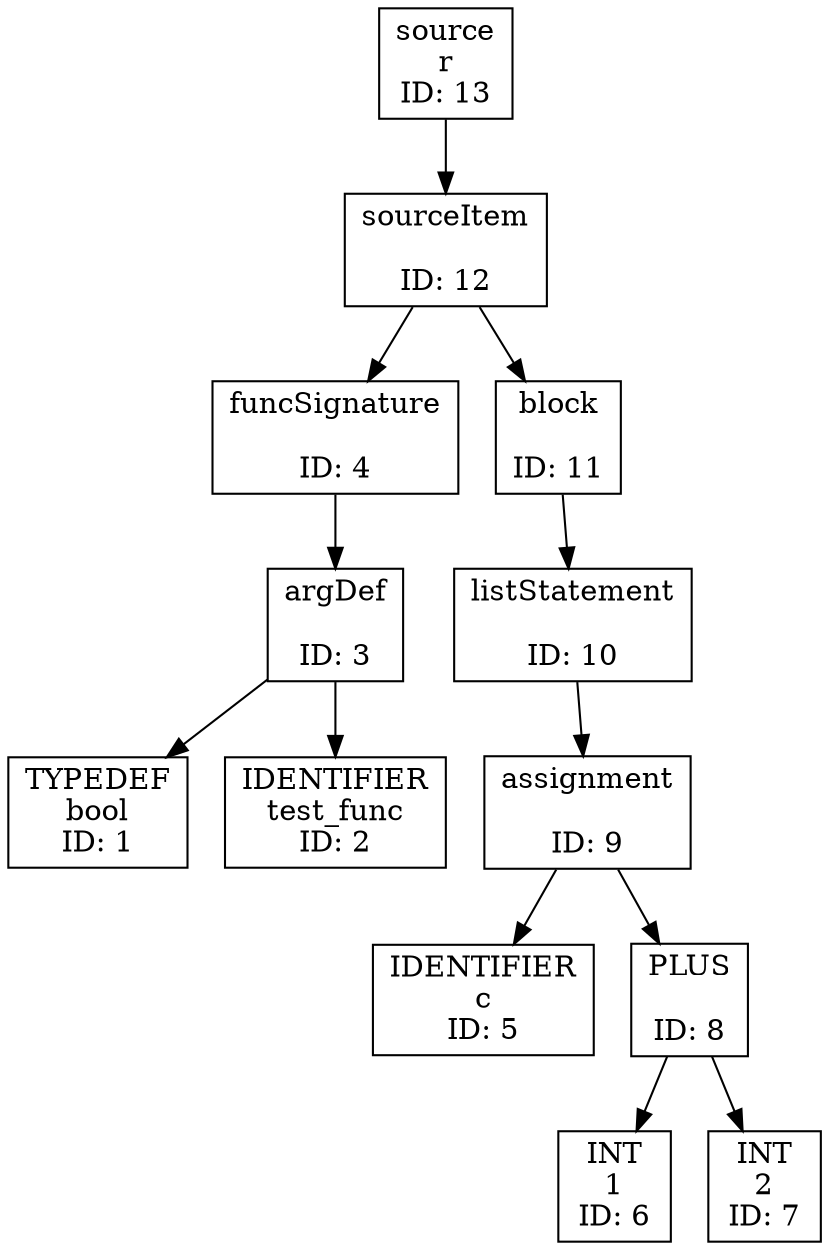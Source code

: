 digraph G {
    node [shape=box];
    "source\nr\nID: 13" -> "sourceItem\n\nID: 12";
    "sourceItem\n\nID: 12" -> "funcSignature\n\nID: 4";
    "funcSignature\n\nID: 4" -> "argDef\n\nID: 3";
    "argDef\n\nID: 3" -> "TYPEDEF\nbool\nID: 1";
    "argDef\n\nID: 3" -> "IDENTIFIER\ntest_func\nID: 2";
    "sourceItem\n\nID: 12" -> "block\n\nID: 11";
    "block\n\nID: 11" -> "listStatement\n\nID: 10";
    "listStatement\n\nID: 10" -> "assignment\n\nID: 9";
    "assignment\n\nID: 9" -> "IDENTIFIER\nc\nID: 5";
    "assignment\n\nID: 9" -> "PLUS\n\nID: 8";
    "PLUS\n\nID: 8" -> "INT\n1\nID: 6";
    "PLUS\n\nID: 8" -> "INT\n2\nID: 7";
}
